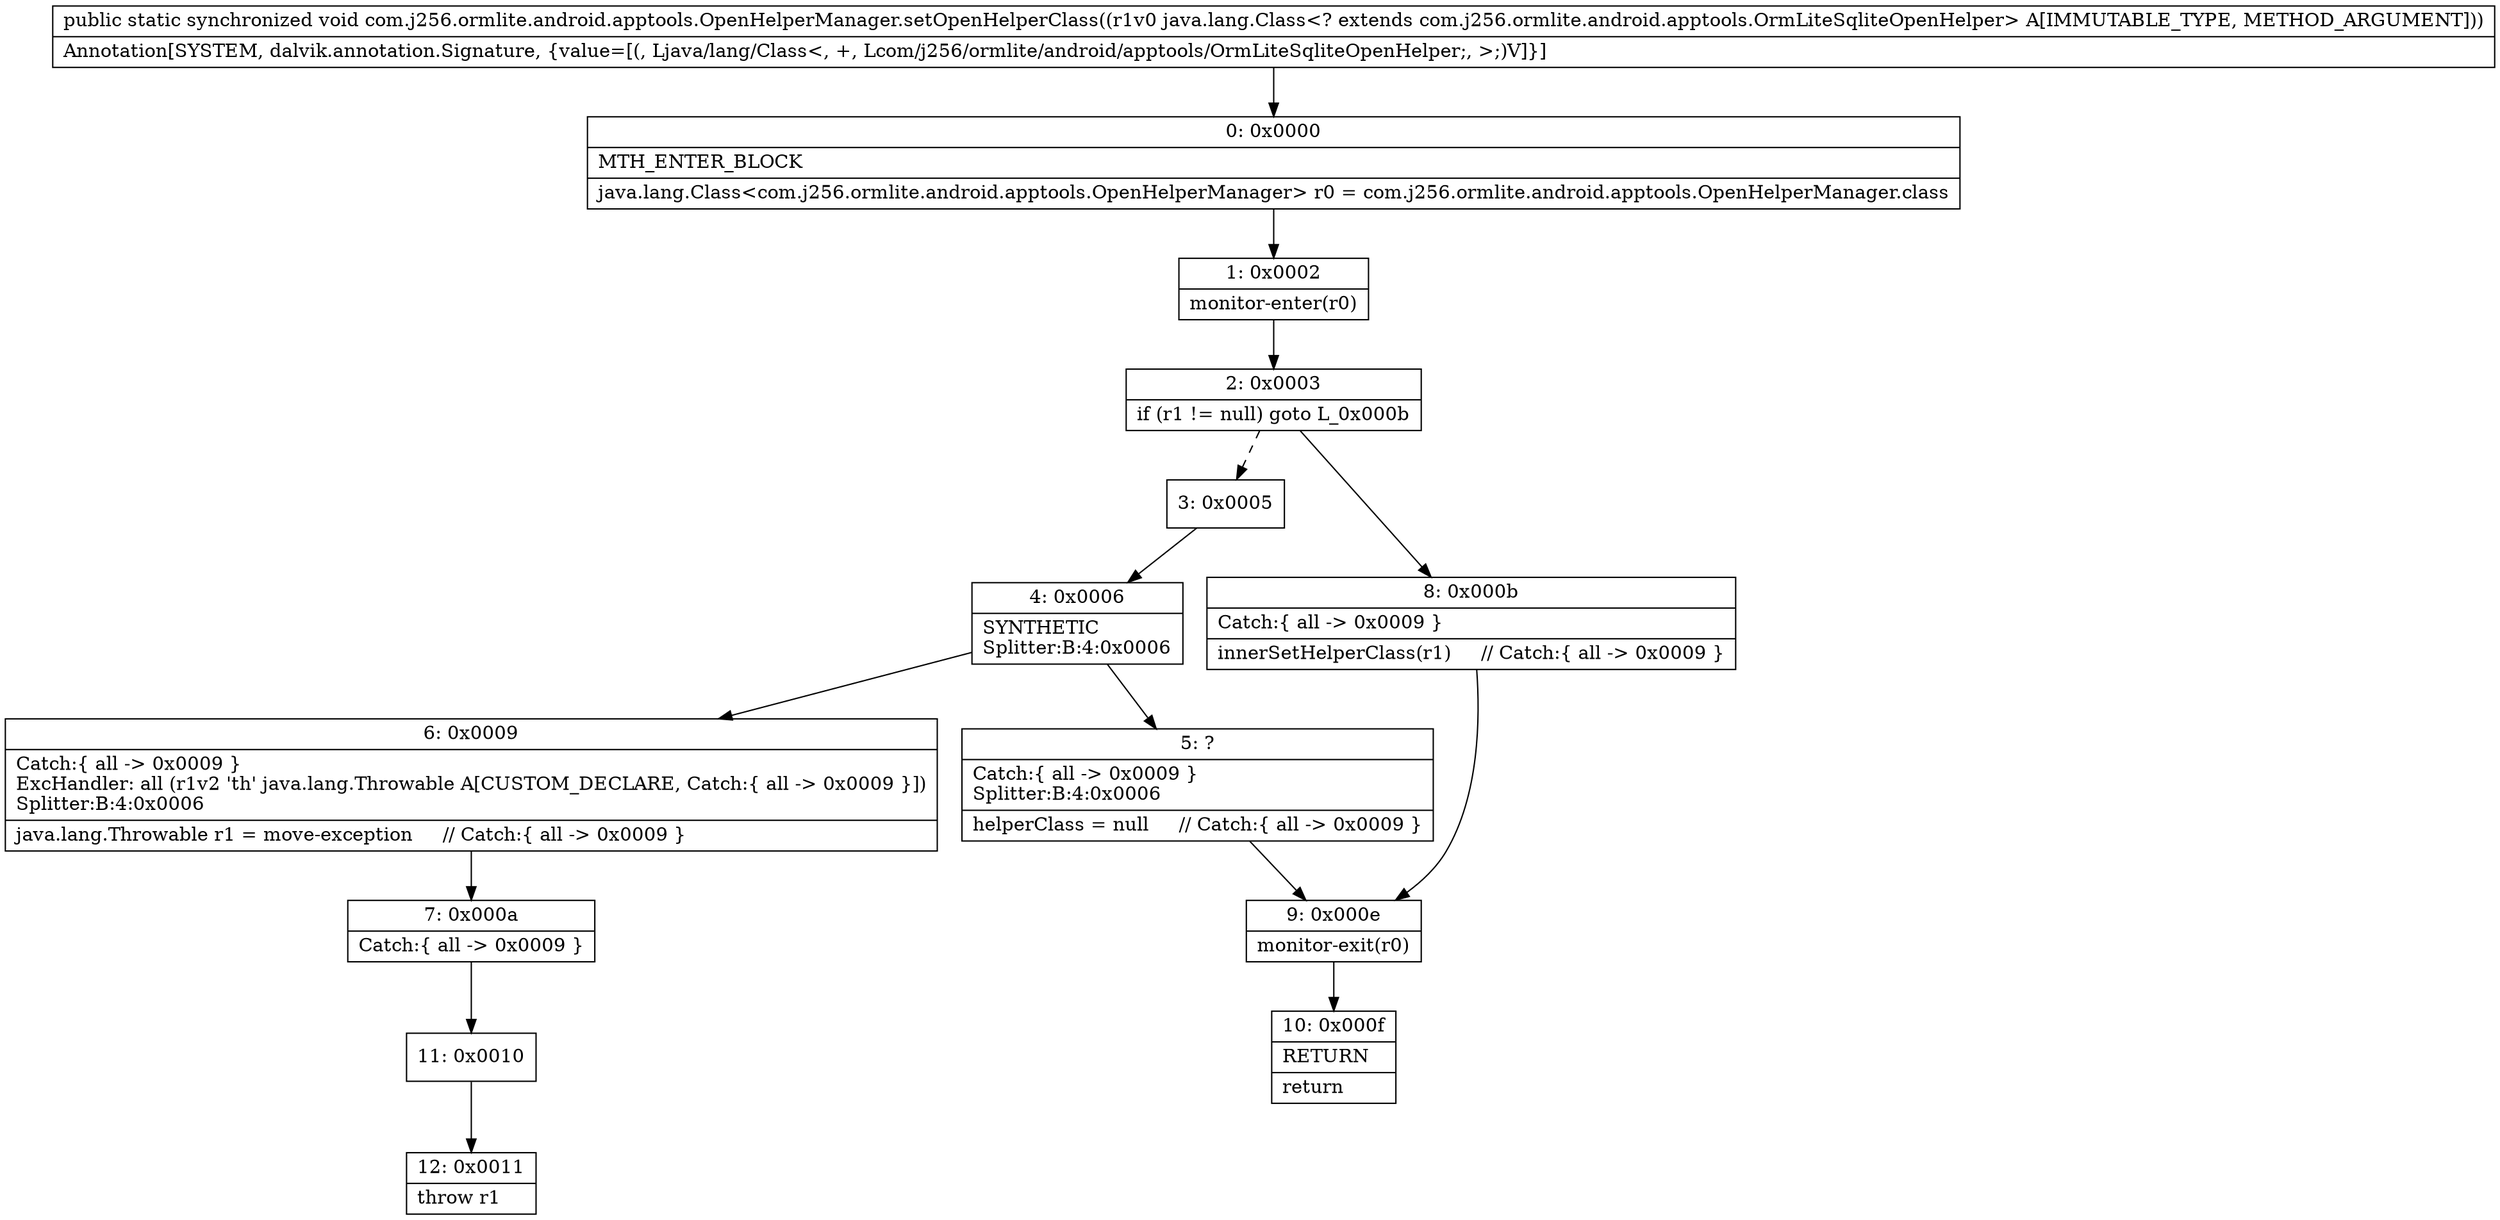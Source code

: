 digraph "CFG forcom.j256.ormlite.android.apptools.OpenHelperManager.setOpenHelperClass(Ljava\/lang\/Class;)V" {
Node_0 [shape=record,label="{0\:\ 0x0000|MTH_ENTER_BLOCK\l|java.lang.Class\<com.j256.ormlite.android.apptools.OpenHelperManager\> r0 = com.j256.ormlite.android.apptools.OpenHelperManager.class\l}"];
Node_1 [shape=record,label="{1\:\ 0x0002|monitor\-enter(r0)\l}"];
Node_2 [shape=record,label="{2\:\ 0x0003|if (r1 != null) goto L_0x000b\l}"];
Node_3 [shape=record,label="{3\:\ 0x0005}"];
Node_4 [shape=record,label="{4\:\ 0x0006|SYNTHETIC\lSplitter:B:4:0x0006\l}"];
Node_5 [shape=record,label="{5\:\ ?|Catch:\{ all \-\> 0x0009 \}\lSplitter:B:4:0x0006\l|helperClass = null     \/\/ Catch:\{ all \-\> 0x0009 \}\l}"];
Node_6 [shape=record,label="{6\:\ 0x0009|Catch:\{ all \-\> 0x0009 \}\lExcHandler: all (r1v2 'th' java.lang.Throwable A[CUSTOM_DECLARE, Catch:\{ all \-\> 0x0009 \}])\lSplitter:B:4:0x0006\l|java.lang.Throwable r1 = move\-exception     \/\/ Catch:\{ all \-\> 0x0009 \}\l}"];
Node_7 [shape=record,label="{7\:\ 0x000a|Catch:\{ all \-\> 0x0009 \}\l}"];
Node_8 [shape=record,label="{8\:\ 0x000b|Catch:\{ all \-\> 0x0009 \}\l|innerSetHelperClass(r1)     \/\/ Catch:\{ all \-\> 0x0009 \}\l}"];
Node_9 [shape=record,label="{9\:\ 0x000e|monitor\-exit(r0)\l}"];
Node_10 [shape=record,label="{10\:\ 0x000f|RETURN\l|return\l}"];
Node_11 [shape=record,label="{11\:\ 0x0010}"];
Node_12 [shape=record,label="{12\:\ 0x0011|throw r1\l}"];
MethodNode[shape=record,label="{public static synchronized void com.j256.ormlite.android.apptools.OpenHelperManager.setOpenHelperClass((r1v0 java.lang.Class\<? extends com.j256.ormlite.android.apptools.OrmLiteSqliteOpenHelper\> A[IMMUTABLE_TYPE, METHOD_ARGUMENT]))  | Annotation[SYSTEM, dalvik.annotation.Signature, \{value=[(, Ljava\/lang\/Class\<, +, Lcom\/j256\/ormlite\/android\/apptools\/OrmLiteSqliteOpenHelper;, \>;)V]\}]\l}"];
MethodNode -> Node_0;
Node_0 -> Node_1;
Node_1 -> Node_2;
Node_2 -> Node_3[style=dashed];
Node_2 -> Node_8;
Node_3 -> Node_4;
Node_4 -> Node_5;
Node_4 -> Node_6;
Node_5 -> Node_9;
Node_6 -> Node_7;
Node_7 -> Node_11;
Node_8 -> Node_9;
Node_9 -> Node_10;
Node_11 -> Node_12;
}

